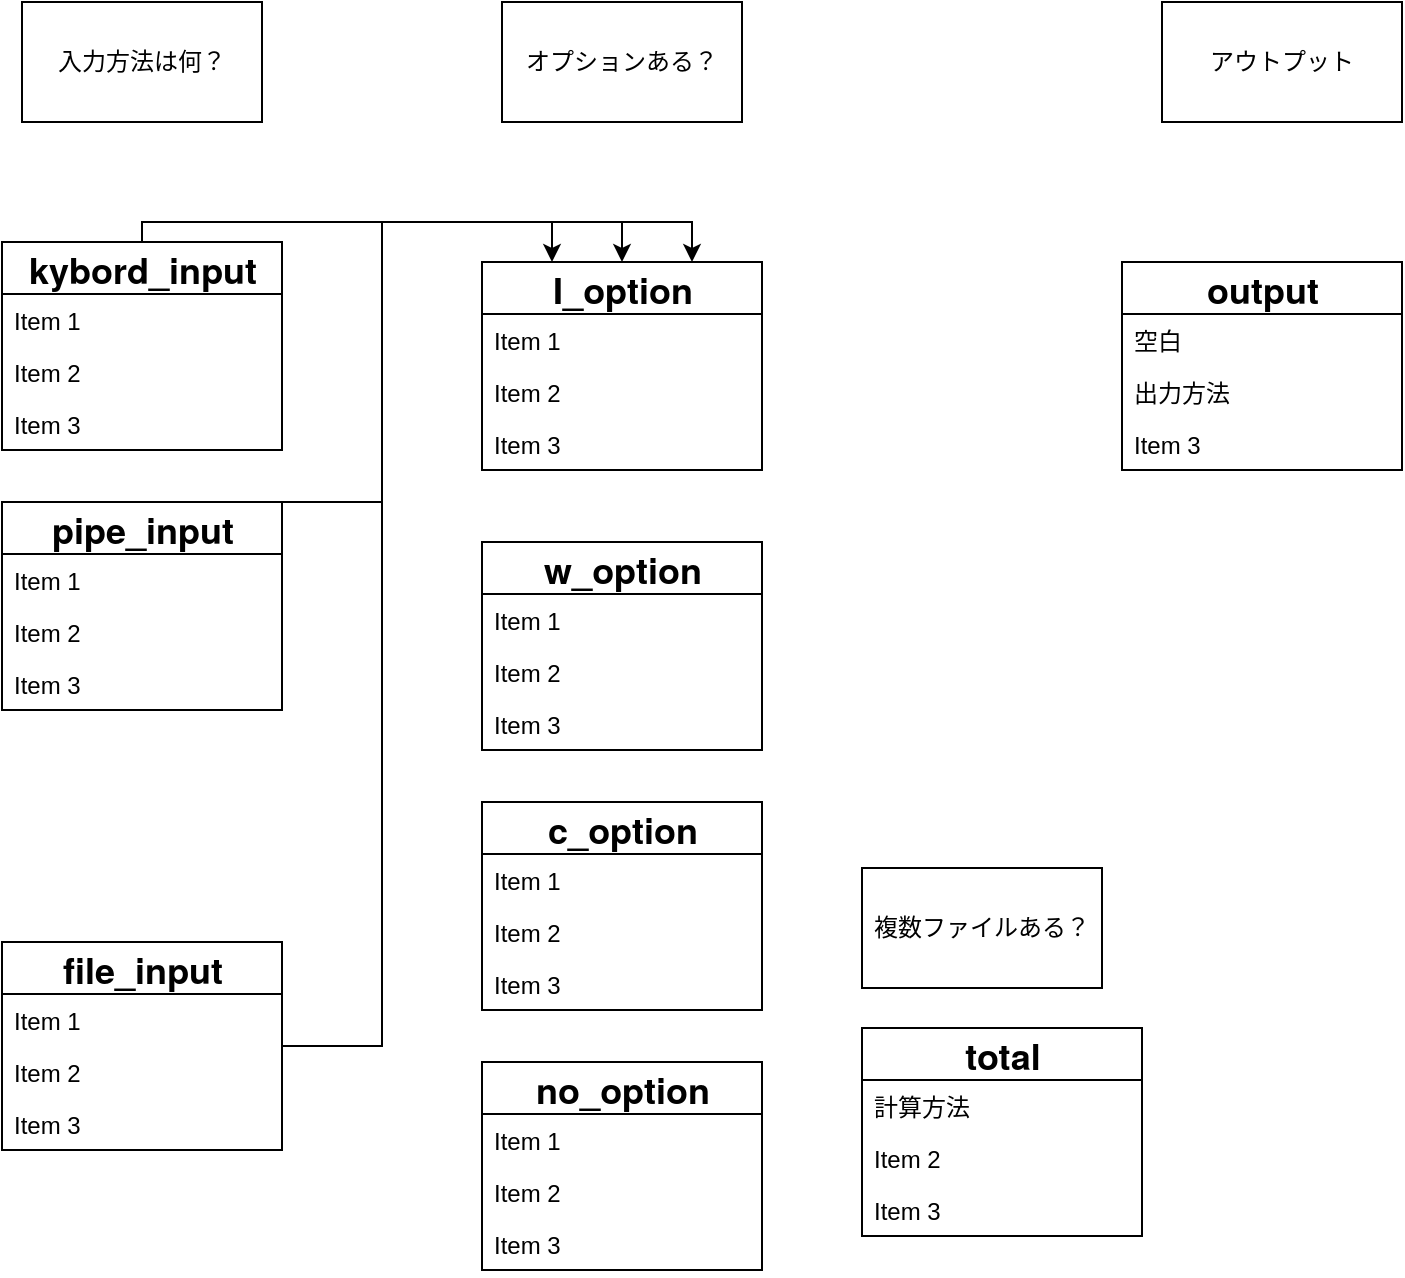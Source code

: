 <mxfile version="26.2.14">
  <diagram id="C5RBs43oDa-KdzZeNtuy" name="Page-1">
    <mxGraphModel dx="1058" dy="1013" grid="1" gridSize="10" guides="1" tooltips="1" connect="1" arrows="1" fold="1" page="1" pageScale="1" pageWidth="827" pageHeight="1169" math="0" shadow="0">
      <root>
        <mxCell id="WIyWlLk6GJQsqaUBKTNV-0" />
        <mxCell id="WIyWlLk6GJQsqaUBKTNV-1" parent="WIyWlLk6GJQsqaUBKTNV-0" />
        <mxCell id="cGXXL4bpqKAadXfqG3Dh-63" style="edgeStyle=elbowEdgeStyle;rounded=0;orthogonalLoop=1;jettySize=auto;html=1;exitX=0.5;exitY=0;exitDx=0;exitDy=0;entryX=0.5;entryY=0;entryDx=0;entryDy=0;" parent="WIyWlLk6GJQsqaUBKTNV-1" source="cGXXL4bpqKAadXfqG3Dh-0" target="cGXXL4bpqKAadXfqG3Dh-26" edge="1">
          <mxGeometry relative="1" as="geometry">
            <Array as="points">
              <mxPoint x="240" y="170" />
            </Array>
          </mxGeometry>
        </mxCell>
        <mxCell id="cGXXL4bpqKAadXfqG3Dh-0" value="&lt;p style=&quot;margin: 0px; font-variant-numeric: normal; font-variant-east-asian: normal; font-variant-alternates: normal; font-size-adjust: none; font-kerning: auto; font-optical-sizing: auto; font-feature-settings: normal; font-variation-settings: normal; font-variant-position: normal; font-variant-emoji: normal; font-stretch: normal; font-size: 18px; line-height: normal; font-family: &amp;quot;Helvetica Neue&amp;quot;; text-align: start; text-wrap-mode: wrap;&quot; class=&quot;p1&quot;&gt;&lt;b&gt;kybord_input&lt;/b&gt;&lt;/p&gt;" style="swimlane;fontStyle=0;childLayout=stackLayout;horizontal=1;startSize=26;fillColor=none;horizontalStack=0;resizeParent=1;resizeParentMax=0;resizeLast=0;collapsible=1;marginBottom=0;html=1;" parent="WIyWlLk6GJQsqaUBKTNV-1" vertex="1">
          <mxGeometry x="50" y="180" width="140" height="104" as="geometry" />
        </mxCell>
        <mxCell id="cGXXL4bpqKAadXfqG3Dh-1" value="Item 1" style="text;strokeColor=none;fillColor=none;align=left;verticalAlign=top;spacingLeft=4;spacingRight=4;overflow=hidden;rotatable=0;points=[[0,0.5],[1,0.5]];portConstraint=eastwest;whiteSpace=wrap;html=1;" parent="cGXXL4bpqKAadXfqG3Dh-0" vertex="1">
          <mxGeometry y="26" width="140" height="26" as="geometry" />
        </mxCell>
        <mxCell id="cGXXL4bpqKAadXfqG3Dh-2" value="Item 2" style="text;strokeColor=none;fillColor=none;align=left;verticalAlign=top;spacingLeft=4;spacingRight=4;overflow=hidden;rotatable=0;points=[[0,0.5],[1,0.5]];portConstraint=eastwest;whiteSpace=wrap;html=1;" parent="cGXXL4bpqKAadXfqG3Dh-0" vertex="1">
          <mxGeometry y="52" width="140" height="26" as="geometry" />
        </mxCell>
        <mxCell id="cGXXL4bpqKAadXfqG3Dh-3" value="Item 3" style="text;strokeColor=none;fillColor=none;align=left;verticalAlign=top;spacingLeft=4;spacingRight=4;overflow=hidden;rotatable=0;points=[[0,0.5],[1,0.5]];portConstraint=eastwest;whiteSpace=wrap;html=1;" parent="cGXXL4bpqKAadXfqG3Dh-0" vertex="1">
          <mxGeometry y="78" width="140" height="26" as="geometry" />
        </mxCell>
        <mxCell id="b58ayG0WAAWht-iHWDj8-0" style="edgeStyle=orthogonalEdgeStyle;rounded=0;orthogonalLoop=1;jettySize=auto;html=1;exitX=0.5;exitY=0;exitDx=0;exitDy=0;entryX=0.75;entryY=0;entryDx=0;entryDy=0;" edge="1" parent="WIyWlLk6GJQsqaUBKTNV-1" source="cGXXL4bpqKAadXfqG3Dh-13" target="cGXXL4bpqKAadXfqG3Dh-26">
          <mxGeometry relative="1" as="geometry">
            <Array as="points">
              <mxPoint x="240" y="310" />
              <mxPoint x="240" y="170" />
              <mxPoint x="395" y="170" />
            </Array>
          </mxGeometry>
        </mxCell>
        <mxCell id="cGXXL4bpqKAadXfqG3Dh-13" value="&lt;p style=&quot;margin: 0px; font-variant-numeric: normal; font-variant-east-asian: normal; font-variant-alternates: normal; font-size-adjust: none; font-kerning: auto; font-optical-sizing: auto; font-feature-settings: normal; font-variation-settings: normal; font-variant-position: normal; font-variant-emoji: normal; font-stretch: normal; font-size: 18px; line-height: normal; font-family: &amp;quot;Helvetica Neue&amp;quot;; text-align: start; text-wrap-mode: wrap;&quot; class=&quot;p1&quot;&gt;&lt;b&gt;pipe_input&lt;/b&gt;&lt;/p&gt;" style="swimlane;fontStyle=0;childLayout=stackLayout;horizontal=1;startSize=26;fillColor=none;horizontalStack=0;resizeParent=1;resizeParentMax=0;resizeLast=0;collapsible=1;marginBottom=0;html=1;" parent="WIyWlLk6GJQsqaUBKTNV-1" vertex="1">
          <mxGeometry x="50" y="310" width="140" height="104" as="geometry" />
        </mxCell>
        <mxCell id="cGXXL4bpqKAadXfqG3Dh-14" value="Item 1" style="text;strokeColor=none;fillColor=none;align=left;verticalAlign=top;spacingLeft=4;spacingRight=4;overflow=hidden;rotatable=0;points=[[0,0.5],[1,0.5]];portConstraint=eastwest;whiteSpace=wrap;html=1;" parent="cGXXL4bpqKAadXfqG3Dh-13" vertex="1">
          <mxGeometry y="26" width="140" height="26" as="geometry" />
        </mxCell>
        <mxCell id="cGXXL4bpqKAadXfqG3Dh-15" value="Item 2" style="text;strokeColor=none;fillColor=none;align=left;verticalAlign=top;spacingLeft=4;spacingRight=4;overflow=hidden;rotatable=0;points=[[0,0.5],[1,0.5]];portConstraint=eastwest;whiteSpace=wrap;html=1;" parent="cGXXL4bpqKAadXfqG3Dh-13" vertex="1">
          <mxGeometry y="52" width="140" height="26" as="geometry" />
        </mxCell>
        <mxCell id="cGXXL4bpqKAadXfqG3Dh-16" value="Item 3" style="text;strokeColor=none;fillColor=none;align=left;verticalAlign=top;spacingLeft=4;spacingRight=4;overflow=hidden;rotatable=0;points=[[0,0.5],[1,0.5]];portConstraint=eastwest;whiteSpace=wrap;html=1;" parent="cGXXL4bpqKAadXfqG3Dh-13" vertex="1">
          <mxGeometry y="78" width="140" height="26" as="geometry" />
        </mxCell>
        <mxCell id="b58ayG0WAAWht-iHWDj8-1" style="edgeStyle=orthogonalEdgeStyle;rounded=0;orthogonalLoop=1;jettySize=auto;html=1;entryX=0.25;entryY=0;entryDx=0;entryDy=0;" edge="1" parent="WIyWlLk6GJQsqaUBKTNV-1" source="cGXXL4bpqKAadXfqG3Dh-17" target="cGXXL4bpqKAadXfqG3Dh-26">
          <mxGeometry relative="1" as="geometry" />
        </mxCell>
        <mxCell id="cGXXL4bpqKAadXfqG3Dh-17" value="&lt;p style=&quot;margin: 0px; font-variant-numeric: normal; font-variant-east-asian: normal; font-variant-alternates: normal; font-size-adjust: none; font-kerning: auto; font-optical-sizing: auto; font-feature-settings: normal; font-variation-settings: normal; font-variant-position: normal; font-variant-emoji: normal; font-stretch: normal; font-size: 18px; line-height: normal; font-family: &amp;quot;Helvetica Neue&amp;quot;; text-align: start; text-wrap-mode: wrap;&quot; class=&quot;p1&quot;&gt;&lt;b&gt;file_input&lt;/b&gt;&lt;/p&gt;" style="swimlane;fontStyle=0;childLayout=stackLayout;horizontal=1;startSize=26;fillColor=none;horizontalStack=0;resizeParent=1;resizeParentMax=0;resizeLast=0;collapsible=1;marginBottom=0;html=1;" parent="WIyWlLk6GJQsqaUBKTNV-1" vertex="1">
          <mxGeometry x="50" y="530" width="140" height="104" as="geometry" />
        </mxCell>
        <mxCell id="cGXXL4bpqKAadXfqG3Dh-18" value="Item 1" style="text;strokeColor=none;fillColor=none;align=left;verticalAlign=top;spacingLeft=4;spacingRight=4;overflow=hidden;rotatable=0;points=[[0,0.5],[1,0.5]];portConstraint=eastwest;whiteSpace=wrap;html=1;" parent="cGXXL4bpqKAadXfqG3Dh-17" vertex="1">
          <mxGeometry y="26" width="140" height="26" as="geometry" />
        </mxCell>
        <mxCell id="cGXXL4bpqKAadXfqG3Dh-19" value="Item 2" style="text;strokeColor=none;fillColor=none;align=left;verticalAlign=top;spacingLeft=4;spacingRight=4;overflow=hidden;rotatable=0;points=[[0,0.5],[1,0.5]];portConstraint=eastwest;whiteSpace=wrap;html=1;" parent="cGXXL4bpqKAadXfqG3Dh-17" vertex="1">
          <mxGeometry y="52" width="140" height="26" as="geometry" />
        </mxCell>
        <mxCell id="cGXXL4bpqKAadXfqG3Dh-20" value="Item 3" style="text;strokeColor=none;fillColor=none;align=left;verticalAlign=top;spacingLeft=4;spacingRight=4;overflow=hidden;rotatable=0;points=[[0,0.5],[1,0.5]];portConstraint=eastwest;whiteSpace=wrap;html=1;" parent="cGXXL4bpqKAadXfqG3Dh-17" vertex="1">
          <mxGeometry y="78" width="140" height="26" as="geometry" />
        </mxCell>
        <mxCell id="cGXXL4bpqKAadXfqG3Dh-21" value="&lt;p style=&quot;margin: 0px; font-variant-numeric: normal; font-variant-east-asian: normal; font-variant-alternates: normal; font-size-adjust: none; font-kerning: auto; font-optical-sizing: auto; font-feature-settings: normal; font-variation-settings: normal; font-variant-position: normal; font-variant-emoji: normal; font-stretch: normal; font-size: 18px; line-height: normal; font-family: &amp;quot;Helvetica Neue&amp;quot;; text-align: start; text-wrap-mode: wrap;&quot; class=&quot;p1&quot;&gt;&lt;b&gt;w_&lt;/b&gt;&lt;b style=&quot;background-color: transparent; color: light-dark(rgb(0, 0, 0), rgb(255, 255, 255));&quot;&gt;option&lt;/b&gt;&lt;/p&gt;" style="swimlane;fontStyle=0;childLayout=stackLayout;horizontal=1;startSize=26;fillColor=none;horizontalStack=0;resizeParent=1;resizeParentMax=0;resizeLast=0;collapsible=1;marginBottom=0;html=1;" parent="WIyWlLk6GJQsqaUBKTNV-1" vertex="1">
          <mxGeometry x="290" y="330" width="140" height="104" as="geometry" />
        </mxCell>
        <mxCell id="cGXXL4bpqKAadXfqG3Dh-22" value="Item 1" style="text;strokeColor=none;fillColor=none;align=left;verticalAlign=top;spacingLeft=4;spacingRight=4;overflow=hidden;rotatable=0;points=[[0,0.5],[1,0.5]];portConstraint=eastwest;whiteSpace=wrap;html=1;" parent="cGXXL4bpqKAadXfqG3Dh-21" vertex="1">
          <mxGeometry y="26" width="140" height="26" as="geometry" />
        </mxCell>
        <mxCell id="cGXXL4bpqKAadXfqG3Dh-23" value="Item 2" style="text;strokeColor=none;fillColor=none;align=left;verticalAlign=top;spacingLeft=4;spacingRight=4;overflow=hidden;rotatable=0;points=[[0,0.5],[1,0.5]];portConstraint=eastwest;whiteSpace=wrap;html=1;" parent="cGXXL4bpqKAadXfqG3Dh-21" vertex="1">
          <mxGeometry y="52" width="140" height="26" as="geometry" />
        </mxCell>
        <mxCell id="cGXXL4bpqKAadXfqG3Dh-24" value="Item 3" style="text;strokeColor=none;fillColor=none;align=left;verticalAlign=top;spacingLeft=4;spacingRight=4;overflow=hidden;rotatable=0;points=[[0,0.5],[1,0.5]];portConstraint=eastwest;whiteSpace=wrap;html=1;" parent="cGXXL4bpqKAadXfqG3Dh-21" vertex="1">
          <mxGeometry y="78" width="140" height="26" as="geometry" />
        </mxCell>
        <mxCell id="cGXXL4bpqKAadXfqG3Dh-26" value="&lt;p style=&quot;margin: 0px; font-variant-numeric: normal; font-variant-east-asian: normal; font-variant-alternates: normal; font-size-adjust: none; font-kerning: auto; font-optical-sizing: auto; font-feature-settings: normal; font-variation-settings: normal; font-variant-position: normal; font-variant-emoji: normal; font-stretch: normal; font-size: 18px; line-height: normal; font-family: &amp;quot;Helvetica Neue&amp;quot;; text-align: start; text-wrap-mode: wrap;&quot; class=&quot;p1&quot;&gt;&lt;b&gt;I_&lt;/b&gt;&lt;b style=&quot;background-color: transparent; color: light-dark(rgb(0, 0, 0), rgb(255, 255, 255));&quot;&gt;option&lt;/b&gt;&lt;/p&gt;" style="swimlane;fontStyle=0;childLayout=stackLayout;horizontal=1;startSize=26;fillColor=none;horizontalStack=0;resizeParent=1;resizeParentMax=0;resizeLast=0;collapsible=1;marginBottom=0;html=1;" parent="WIyWlLk6GJQsqaUBKTNV-1" vertex="1">
          <mxGeometry x="290" y="190" width="140" height="104" as="geometry" />
        </mxCell>
        <mxCell id="cGXXL4bpqKAadXfqG3Dh-27" value="Item 1" style="text;strokeColor=none;fillColor=none;align=left;verticalAlign=top;spacingLeft=4;spacingRight=4;overflow=hidden;rotatable=0;points=[[0,0.5],[1,0.5]];portConstraint=eastwest;whiteSpace=wrap;html=1;" parent="cGXXL4bpqKAadXfqG3Dh-26" vertex="1">
          <mxGeometry y="26" width="140" height="26" as="geometry" />
        </mxCell>
        <mxCell id="cGXXL4bpqKAadXfqG3Dh-28" value="Item 2" style="text;strokeColor=none;fillColor=none;align=left;verticalAlign=top;spacingLeft=4;spacingRight=4;overflow=hidden;rotatable=0;points=[[0,0.5],[1,0.5]];portConstraint=eastwest;whiteSpace=wrap;html=1;" parent="cGXXL4bpqKAadXfqG3Dh-26" vertex="1">
          <mxGeometry y="52" width="140" height="26" as="geometry" />
        </mxCell>
        <mxCell id="cGXXL4bpqKAadXfqG3Dh-29" value="Item 3" style="text;strokeColor=none;fillColor=none;align=left;verticalAlign=top;spacingLeft=4;spacingRight=4;overflow=hidden;rotatable=0;points=[[0,0.5],[1,0.5]];portConstraint=eastwest;whiteSpace=wrap;html=1;" parent="cGXXL4bpqKAadXfqG3Dh-26" vertex="1">
          <mxGeometry y="78" width="140" height="26" as="geometry" />
        </mxCell>
        <mxCell id="cGXXL4bpqKAadXfqG3Dh-30" value="&lt;p style=&quot;margin: 0px; font-variant-numeric: normal; font-variant-east-asian: normal; font-variant-alternates: normal; font-size-adjust: none; font-kerning: auto; font-optical-sizing: auto; font-feature-settings: normal; font-variation-settings: normal; font-variant-position: normal; font-variant-emoji: normal; font-stretch: normal; font-size: 18px; line-height: normal; font-family: &amp;quot;Helvetica Neue&amp;quot;; text-align: start; text-wrap-mode: wrap;&quot; class=&quot;p1&quot;&gt;&lt;b&gt;c_&lt;/b&gt;&lt;b style=&quot;background-color: transparent; color: light-dark(rgb(0, 0, 0), rgb(255, 255, 255));&quot;&gt;option&lt;/b&gt;&lt;/p&gt;" style="swimlane;fontStyle=0;childLayout=stackLayout;horizontal=1;startSize=26;fillColor=none;horizontalStack=0;resizeParent=1;resizeParentMax=0;resizeLast=0;collapsible=1;marginBottom=0;html=1;" parent="WIyWlLk6GJQsqaUBKTNV-1" vertex="1">
          <mxGeometry x="290" y="460" width="140" height="104" as="geometry" />
        </mxCell>
        <mxCell id="cGXXL4bpqKAadXfqG3Dh-31" value="Item 1" style="text;strokeColor=none;fillColor=none;align=left;verticalAlign=top;spacingLeft=4;spacingRight=4;overflow=hidden;rotatable=0;points=[[0,0.5],[1,0.5]];portConstraint=eastwest;whiteSpace=wrap;html=1;" parent="cGXXL4bpqKAadXfqG3Dh-30" vertex="1">
          <mxGeometry y="26" width="140" height="26" as="geometry" />
        </mxCell>
        <mxCell id="cGXXL4bpqKAadXfqG3Dh-32" value="Item 2" style="text;strokeColor=none;fillColor=none;align=left;verticalAlign=top;spacingLeft=4;spacingRight=4;overflow=hidden;rotatable=0;points=[[0,0.5],[1,0.5]];portConstraint=eastwest;whiteSpace=wrap;html=1;" parent="cGXXL4bpqKAadXfqG3Dh-30" vertex="1">
          <mxGeometry y="52" width="140" height="26" as="geometry" />
        </mxCell>
        <mxCell id="cGXXL4bpqKAadXfqG3Dh-33" value="Item 3" style="text;strokeColor=none;fillColor=none;align=left;verticalAlign=top;spacingLeft=4;spacingRight=4;overflow=hidden;rotatable=0;points=[[0,0.5],[1,0.5]];portConstraint=eastwest;whiteSpace=wrap;html=1;" parent="cGXXL4bpqKAadXfqG3Dh-30" vertex="1">
          <mxGeometry y="78" width="140" height="26" as="geometry" />
        </mxCell>
        <mxCell id="cGXXL4bpqKAadXfqG3Dh-34" value="&lt;p style=&quot;margin: 0px; font-variant-numeric: normal; font-variant-east-asian: normal; font-variant-alternates: normal; font-size-adjust: none; font-kerning: auto; font-optical-sizing: auto; font-feature-settings: normal; font-variation-settings: normal; font-variant-position: normal; font-variant-emoji: normal; font-stretch: normal; font-size: 18px; line-height: normal; font-family: &amp;quot;Helvetica Neue&amp;quot;; text-align: start; text-wrap-mode: wrap;&quot; class=&quot;p1&quot;&gt;&lt;b&gt;no_&lt;/b&gt;&lt;b style=&quot;background-color: transparent; color: light-dark(rgb(0, 0, 0), rgb(255, 255, 255));&quot;&gt;option&lt;/b&gt;&lt;/p&gt;" style="swimlane;fontStyle=0;childLayout=stackLayout;horizontal=1;startSize=26;fillColor=none;horizontalStack=0;resizeParent=1;resizeParentMax=0;resizeLast=0;collapsible=1;marginBottom=0;html=1;" parent="WIyWlLk6GJQsqaUBKTNV-1" vertex="1">
          <mxGeometry x="290" y="590" width="140" height="104" as="geometry" />
        </mxCell>
        <mxCell id="cGXXL4bpqKAadXfqG3Dh-35" value="Item 1" style="text;strokeColor=none;fillColor=none;align=left;verticalAlign=top;spacingLeft=4;spacingRight=4;overflow=hidden;rotatable=0;points=[[0,0.5],[1,0.5]];portConstraint=eastwest;whiteSpace=wrap;html=1;" parent="cGXXL4bpqKAadXfqG3Dh-34" vertex="1">
          <mxGeometry y="26" width="140" height="26" as="geometry" />
        </mxCell>
        <mxCell id="cGXXL4bpqKAadXfqG3Dh-36" value="Item 2" style="text;strokeColor=none;fillColor=none;align=left;verticalAlign=top;spacingLeft=4;spacingRight=4;overflow=hidden;rotatable=0;points=[[0,0.5],[1,0.5]];portConstraint=eastwest;whiteSpace=wrap;html=1;" parent="cGXXL4bpqKAadXfqG3Dh-34" vertex="1">
          <mxGeometry y="52" width="140" height="26" as="geometry" />
        </mxCell>
        <mxCell id="cGXXL4bpqKAadXfqG3Dh-37" value="Item 3" style="text;strokeColor=none;fillColor=none;align=left;verticalAlign=top;spacingLeft=4;spacingRight=4;overflow=hidden;rotatable=0;points=[[0,0.5],[1,0.5]];portConstraint=eastwest;whiteSpace=wrap;html=1;" parent="cGXXL4bpqKAadXfqG3Dh-34" vertex="1">
          <mxGeometry y="78" width="140" height="26" as="geometry" />
        </mxCell>
        <UserObject label="入力方法は何？&lt;span style=&quot;color: rgba(0, 0, 0, 0); font-family: monospace; font-size: 0px; text-align: start; text-wrap-mode: nowrap;&quot;&gt;%3CmxGraphModel%3E%3Croot%3E%3CmxCell%20id%3D%220%22%2F%3E%3CmxCell%20id%3D%221%22%20parent%3D%220%22%2F%3E%3CmxCell%20id%3D%222%22%20value%3D%22%26lt%3Bp%20style%3D%26quot%3Bmargin%3A%200px%3B%20font-variant-numeric%3A%20normal%3B%20font-variant-east-asian%3A%20normal%3B%20font-variant-alternates%3A%20normal%3B%20font-size-adjust%3A%20none%3B%20font-kerning%3A%20auto%3B%20font-optical-sizing%3A%20auto%3B%20font-feature-settings%3A%20normal%3B%20font-variation-settings%3A%20normal%3B%20font-variant-position%3A%20normal%3B%20font-variant-emoji%3A%20normal%3B%20font-stretch%3A%20normal%3B%20font-size%3A%2018px%3B%20line-height%3A%20normal%3B%20font-family%3A%20%26amp%3Bquot%3BHelvetica%20Neue%26amp%3Bquot%3B%3B%20text-align%3A%20start%3B%20text-wrap-mode%3A%20wrap%3B%26quot%3B%20class%3D%26quot%3Bp1%26quot%3B%26gt%3B%26lt%3Bb%26gt%3BI_%26lt%3B%2Fb%26gt%3B%26lt%3Bb%20style%3D%26quot%3Bbackground-color%3A%20transparent%3B%20color%3A%20light-dark(rgb(0%2C%200%2C%200)%2C%20rgb(255%2C%20255%2C%20255))%3B%26quot%3B%26gt%3Boption%26lt%3B%2Fb%26gt%3B%26lt%3B%2Fp%26gt%3B%22%20style%3D%22swimlane%3BfontStyle%3D0%3BchildLayout%3DstackLayout%3Bhorizontal%3D1%3BstartSize%3D26%3BfillColor%3Dnone%3BhorizontalStack%3D0%3BresizeParent%3D1%3BresizeParentMax%3D0%3BresizeLast%3D0%3Bcollapsible%3D1%3BmarginBottom%3D0%3Bhtml%3D1%3B%22%20vertex%3D%221%22%20parent%3D%221%22%3E%3CmxGeometry%20x%3D%22320%22%20y%3D%22320%22%20width%3D%22140%22%20height%3D%22104%22%20as%3D%22geometry%22%2F%3E%3C%2FmxCell%3E%3CmxCell%20id%3D%223%22%20value%3D%22Item%201%22%20style%3D%22text%3BstrokeColor%3Dnone%3BfillColor%3Dnone%3Balign%3Dleft%3BverticalAlign%3Dtop%3BspacingLeft%3D4%3BspacingRight%3D4%3Boverflow%3Dhidden%3Brotatable%3D0%3Bpoints%3D%5B%5B0%2C0.5%5D%2C%5B1%2C0.5%5D%5D%3BportConstraint%3Deastwest%3BwhiteSpace%3Dwrap%3Bhtml%3D1%3B%22%20vertex%3D%221%22%20parent%3D%222%22%3E%3CmxGeometry%20y%3D%2226%22%20width%3D%22140%22%20height%3D%2226%22%20as%3D%22geometry%22%2F%3E%3C%2FmxCell%3E%3CmxCell%20id%3D%224%22%20value%3D%22Item%202%22%20style%3D%22text%3BstrokeColor%3Dnone%3BfillColor%3Dnone%3Balign%3Dleft%3BverticalAlign%3Dtop%3BspacingLeft%3D4%3BspacingRight%3D4%3Boverflow%3Dhidden%3Brotatable%3D0%3Bpoints%3D%5B%5B0%2C0.5%5D%2C%5B1%2C0.5%5D%5D%3BportConstraint%3Deastwest%3BwhiteSpace%3Dwrap%3Bhtml%3D1%3B%22%20vertex%3D%221%22%20parent%3D%222%22%3E%3CmxGeometry%20y%3D%2252%22%20width%3D%22140%22%20height%3D%2226%22%20as%3D%22geometry%22%2F%3E%3C%2FmxCell%3E%3CmxCell%20id%3D%225%22%20value%3D%22Item%203%22%20style%3D%22text%3BstrokeColor%3Dnone%3BfillColor%3Dnone%3Balign%3Dleft%3BverticalAlign%3Dtop%3BspacingLeft%3D4%3BspacingRight%3D4%3Boverflow%3Dhidden%3Brotatable%3D0%3Bpoints%3D%5B%5B0%2C0.5%5D%2C%5B1%2C0.5%5D%5D%3BportConstraint%3Deastwest%3BwhiteSpace%3Dwrap%3Bhtml%3D1%3B%22%20vertex%3D%221%22%20parent%3D%222%22%3E%3CmxGeometry%20y%3D%2278%22%20width%3D%22140%22%20height%3D%2226%22%20as%3D%22geometry%22%2F%3E%3C%2FmxCell%3E%3C%2Froot%3E%3C%2FmxGraphModel%3E&lt;/span&gt;" treeRoot="1" id="cGXXL4bpqKAadXfqG3Dh-42">
          <mxCell style="whiteSpace=wrap;html=1;align=center;treeFolding=1;treeMoving=1;newEdgeStyle={&quot;edgeStyle&quot;:&quot;elbowEdgeStyle&quot;,&quot;startArrow&quot;:&quot;none&quot;,&quot;endArrow&quot;:&quot;none&quot;};" parent="WIyWlLk6GJQsqaUBKTNV-1" vertex="1">
            <mxGeometry x="60" y="60" width="120" height="60" as="geometry" />
          </mxCell>
        </UserObject>
        <UserObject label="オプションある？" treeRoot="1" id="cGXXL4bpqKAadXfqG3Dh-43">
          <mxCell style="whiteSpace=wrap;html=1;align=center;treeFolding=1;treeMoving=1;newEdgeStyle={&quot;edgeStyle&quot;:&quot;elbowEdgeStyle&quot;,&quot;startArrow&quot;:&quot;none&quot;,&quot;endArrow&quot;:&quot;none&quot;};" parent="WIyWlLk6GJQsqaUBKTNV-1" vertex="1">
            <mxGeometry x="300" y="60" width="120" height="60" as="geometry" />
          </mxCell>
        </UserObject>
        <UserObject label="複数ファイルある？" treeRoot="1" id="cGXXL4bpqKAadXfqG3Dh-44">
          <mxCell style="whiteSpace=wrap;html=1;align=center;treeFolding=1;treeMoving=1;newEdgeStyle={&quot;edgeStyle&quot;:&quot;elbowEdgeStyle&quot;,&quot;startArrow&quot;:&quot;none&quot;,&quot;endArrow&quot;:&quot;none&quot;};" parent="WIyWlLk6GJQsqaUBKTNV-1" vertex="1">
            <mxGeometry x="480" y="493" width="120" height="60" as="geometry" />
          </mxCell>
        </UserObject>
        <UserObject label="アウトプット" treeRoot="1" id="cGXXL4bpqKAadXfqG3Dh-45">
          <mxCell style="whiteSpace=wrap;html=1;align=center;treeFolding=1;treeMoving=1;newEdgeStyle={&quot;edgeStyle&quot;:&quot;elbowEdgeStyle&quot;,&quot;startArrow&quot;:&quot;none&quot;,&quot;endArrow&quot;:&quot;none&quot;};" parent="WIyWlLk6GJQsqaUBKTNV-1" vertex="1">
            <mxGeometry x="630" y="60" width="120" height="60" as="geometry" />
          </mxCell>
        </UserObject>
        <mxCell id="cGXXL4bpqKAadXfqG3Dh-46" value="&lt;p style=&quot;margin: 0px; font-variant-numeric: normal; font-variant-east-asian: normal; font-variant-alternates: normal; font-size-adjust: none; font-kerning: auto; font-optical-sizing: auto; font-feature-settings: normal; font-variation-settings: normal; font-variant-position: normal; font-variant-emoji: normal; font-stretch: normal; font-size: 18px; line-height: normal; font-family: &amp;quot;Helvetica Neue&amp;quot;; text-align: start; text-wrap-mode: wrap;&quot; class=&quot;p1&quot;&gt;&lt;b&gt;total&lt;/b&gt;&lt;/p&gt;" style="swimlane;fontStyle=0;childLayout=stackLayout;horizontal=1;startSize=26;fillColor=none;horizontalStack=0;resizeParent=1;resizeParentMax=0;resizeLast=0;collapsible=1;marginBottom=0;html=1;" parent="WIyWlLk6GJQsqaUBKTNV-1" vertex="1">
          <mxGeometry x="480" y="573" width="140" height="104" as="geometry" />
        </mxCell>
        <mxCell id="cGXXL4bpqKAadXfqG3Dh-47" value="計算方法" style="text;strokeColor=none;fillColor=none;align=left;verticalAlign=top;spacingLeft=4;spacingRight=4;overflow=hidden;rotatable=0;points=[[0,0.5],[1,0.5]];portConstraint=eastwest;whiteSpace=wrap;html=1;" parent="cGXXL4bpqKAadXfqG3Dh-46" vertex="1">
          <mxGeometry y="26" width="140" height="26" as="geometry" />
        </mxCell>
        <mxCell id="cGXXL4bpqKAadXfqG3Dh-48" value="Item 2" style="text;strokeColor=none;fillColor=none;align=left;verticalAlign=top;spacingLeft=4;spacingRight=4;overflow=hidden;rotatable=0;points=[[0,0.5],[1,0.5]];portConstraint=eastwest;whiteSpace=wrap;html=1;" parent="cGXXL4bpqKAadXfqG3Dh-46" vertex="1">
          <mxGeometry y="52" width="140" height="26" as="geometry" />
        </mxCell>
        <mxCell id="cGXXL4bpqKAadXfqG3Dh-49" value="Item 3" style="text;strokeColor=none;fillColor=none;align=left;verticalAlign=top;spacingLeft=4;spacingRight=4;overflow=hidden;rotatable=0;points=[[0,0.5],[1,0.5]];portConstraint=eastwest;whiteSpace=wrap;html=1;" parent="cGXXL4bpqKAadXfqG3Dh-46" vertex="1">
          <mxGeometry y="78" width="140" height="26" as="geometry" />
        </mxCell>
        <mxCell id="cGXXL4bpqKAadXfqG3Dh-55" value="&lt;p style=&quot;margin: 0px; font-variant-numeric: normal; font-variant-east-asian: normal; font-variant-alternates: normal; font-size-adjust: none; font-kerning: auto; font-optical-sizing: auto; font-feature-settings: normal; font-variation-settings: normal; font-variant-position: normal; font-variant-emoji: normal; font-stretch: normal; font-size: 18px; line-height: normal; font-family: &amp;quot;Helvetica Neue&amp;quot;; text-align: start; text-wrap-mode: wrap;&quot; class=&quot;p1&quot;&gt;&lt;b&gt;output&lt;/b&gt;&lt;/p&gt;" style="swimlane;fontStyle=0;childLayout=stackLayout;horizontal=1;startSize=26;fillColor=none;horizontalStack=0;resizeParent=1;resizeParentMax=0;resizeLast=0;collapsible=1;marginBottom=0;html=1;" parent="WIyWlLk6GJQsqaUBKTNV-1" vertex="1">
          <mxGeometry x="610" y="190" width="140" height="104" as="geometry" />
        </mxCell>
        <mxCell id="cGXXL4bpqKAadXfqG3Dh-56" value="空白" style="text;strokeColor=none;fillColor=none;align=left;verticalAlign=top;spacingLeft=4;spacingRight=4;overflow=hidden;rotatable=0;points=[[0,0.5],[1,0.5]];portConstraint=eastwest;whiteSpace=wrap;html=1;" parent="cGXXL4bpqKAadXfqG3Dh-55" vertex="1">
          <mxGeometry y="26" width="140" height="26" as="geometry" />
        </mxCell>
        <mxCell id="cGXXL4bpqKAadXfqG3Dh-57" value="出力方法" style="text;strokeColor=none;fillColor=none;align=left;verticalAlign=top;spacingLeft=4;spacingRight=4;overflow=hidden;rotatable=0;points=[[0,0.5],[1,0.5]];portConstraint=eastwest;whiteSpace=wrap;html=1;" parent="cGXXL4bpqKAadXfqG3Dh-55" vertex="1">
          <mxGeometry y="52" width="140" height="26" as="geometry" />
        </mxCell>
        <mxCell id="cGXXL4bpqKAadXfqG3Dh-58" value="Item 3" style="text;strokeColor=none;fillColor=none;align=left;verticalAlign=top;spacingLeft=4;spacingRight=4;overflow=hidden;rotatable=0;points=[[0,0.5],[1,0.5]];portConstraint=eastwest;whiteSpace=wrap;html=1;" parent="cGXXL4bpqKAadXfqG3Dh-55" vertex="1">
          <mxGeometry y="78" width="140" height="26" as="geometry" />
        </mxCell>
      </root>
    </mxGraphModel>
  </diagram>
</mxfile>
